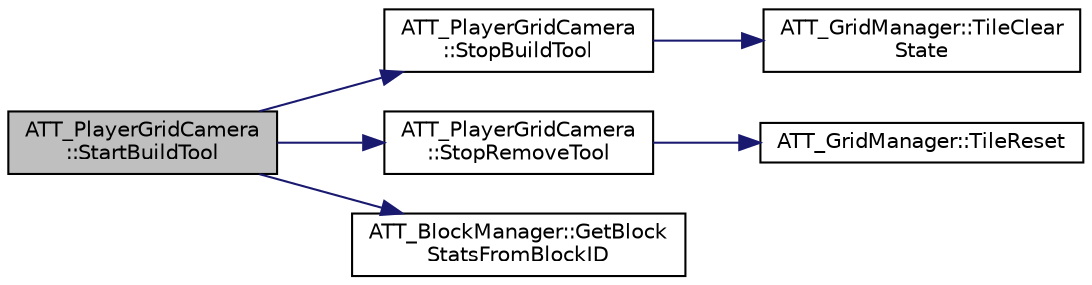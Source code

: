 digraph "ATT_PlayerGridCamera::StartBuildTool"
{
 // LATEX_PDF_SIZE
  edge [fontname="Helvetica",fontsize="10",labelfontname="Helvetica",labelfontsize="10"];
  node [fontname="Helvetica",fontsize="10",shape=record];
  rankdir="LR";
  Node78 [label="ATT_PlayerGridCamera\l::StartBuildTool",height=0.2,width=0.4,color="black", fillcolor="grey75", style="filled", fontcolor="black",tooltip="Spawns a block in edit mode (aka \"ghost block\") to show the player where he is placing down the block..."];
  Node78 -> Node79 [color="midnightblue",fontsize="10",style="solid",fontname="Helvetica"];
  Node79 [label="ATT_PlayerGridCamera\l::StopBuildTool",height=0.2,width=0.4,color="black", fillcolor="white", style="filled",URL="$class_a_t_t___player_grid_camera.html#aeab5a8ae1220466c3bd63d96cab019b4",tooltip="Cancels the building of block if any."];
  Node79 -> Node80 [color="midnightblue",fontsize="10",style="solid",fontname="Helvetica"];
  Node80 [label="ATT_GridManager::TileClear\lState",height=0.2,width=0.4,color="black", fillcolor="white", style="filled",URL="$class_a_t_t___grid_manager.html#a5bcea6c5c60adcfb537a996c0eede4a5",tooltip="Tile Effect - Reset all altered tiles to their original state."];
  Node78 -> Node81 [color="midnightblue",fontsize="10",style="solid",fontname="Helvetica"];
  Node81 [label="ATT_PlayerGridCamera\l::StopRemoveTool",height=0.2,width=0.4,color="black", fillcolor="white", style="filled",URL="$class_a_t_t___player_grid_camera.html#aa29ae802ebeb61c95d7bfdba3021eb62",tooltip="Fully Disables the RemoveTool, and cancels any tile deletion."];
  Node81 -> Node82 [color="midnightblue",fontsize="10",style="solid",fontname="Helvetica"];
  Node82 [label="ATT_GridManager::TileReset",height=0.2,width=0.4,color="black", fillcolor="white", style="filled",URL="$class_a_t_t___grid_manager.html#a7ff2d0e2f13412c3d0aba2393f9f7e5f",tooltip="Tile Effect - Reset this tile to its original state (both colour and transform)."];
  Node78 -> Node83 [color="midnightblue",fontsize="10",style="solid",fontname="Helvetica"];
  Node83 [label="ATT_BlockManager::GetBlock\lStatsFromBlockID",height=0.2,width=0.4,color="black", fillcolor="white", style="filled",URL="$class_a_t_t___block_manager.html#a9cfa474a85d9f0843d92db0622ece18b",tooltip="Returns data of block from its BlockID (see TT_Struct_Block)."];
}
